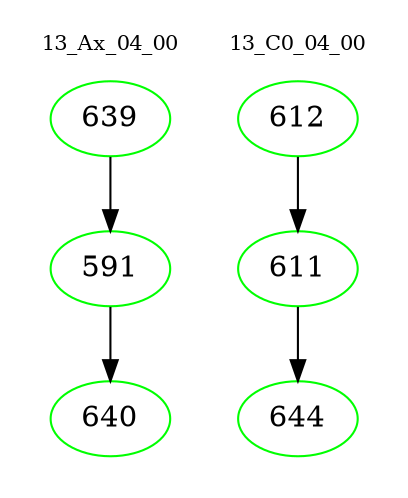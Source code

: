 digraph{
subgraph cluster_0 {
color = white
label = "13_Ax_04_00";
fontsize=10;
T0_639 [label="639", color="green"]
T0_639 -> T0_591 [color="black"]
T0_591 [label="591", color="green"]
T0_591 -> T0_640 [color="black"]
T0_640 [label="640", color="green"]
}
subgraph cluster_1 {
color = white
label = "13_C0_04_00";
fontsize=10;
T1_612 [label="612", color="green"]
T1_612 -> T1_611 [color="black"]
T1_611 [label="611", color="green"]
T1_611 -> T1_644 [color="black"]
T1_644 [label="644", color="green"]
}
}
